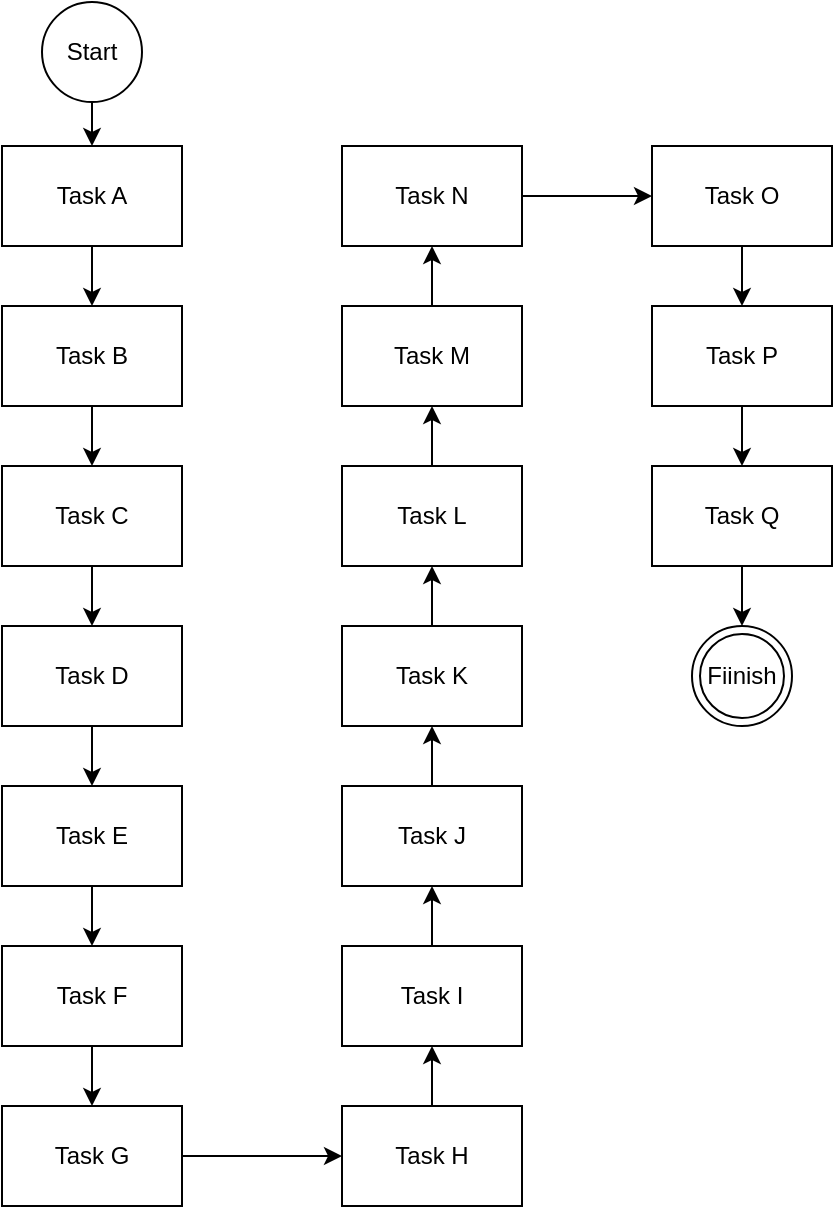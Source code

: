 <mxfile version="13.0.5" type="device"><diagram id="zlS7NOdt1sjXxvwPhinV" name="Page-1"><mxGraphModel dx="269" dy="488" grid="1" gridSize="10" guides="1" tooltips="1" connect="1" arrows="1" fold="1" page="1" pageScale="1" pageWidth="850" pageHeight="1100" math="0" shadow="0"><root><mxCell id="0"/><mxCell id="1" parent="0"/><mxCell id="WW00bZ9P2tXVoj9JNcnK-42" style="edgeStyle=orthogonalEdgeStyle;rounded=0;orthogonalLoop=1;jettySize=auto;html=1;entryX=0.5;entryY=0;entryDx=0;entryDy=0;" edge="1" parent="1" source="WW00bZ9P2tXVoj9JNcnK-1" target="WW00bZ9P2tXVoj9JNcnK-4"><mxGeometry relative="1" as="geometry"/></mxCell><mxCell id="WW00bZ9P2tXVoj9JNcnK-1" value="Start" style="ellipse;whiteSpace=wrap;html=1;aspect=fixed;" vertex="1" parent="1"><mxGeometry x="170" y="28" width="50" height="50" as="geometry"/></mxCell><mxCell id="WW00bZ9P2tXVoj9JNcnK-3" value="Fiinish" style="ellipse;shape=doubleEllipse;whiteSpace=wrap;html=1;aspect=fixed;" vertex="1" parent="1"><mxGeometry x="495" y="340" width="50" height="50" as="geometry"/></mxCell><mxCell id="WW00bZ9P2tXVoj9JNcnK-6" value="" style="edgeStyle=orthogonalEdgeStyle;rounded=0;orthogonalLoop=1;jettySize=auto;html=1;" edge="1" parent="1" source="WW00bZ9P2tXVoj9JNcnK-4" target="WW00bZ9P2tXVoj9JNcnK-5"><mxGeometry relative="1" as="geometry"/></mxCell><mxCell id="WW00bZ9P2tXVoj9JNcnK-4" value="Task A" style="rounded=0;whiteSpace=wrap;html=1;" vertex="1" parent="1"><mxGeometry x="150" y="100" width="90" height="50" as="geometry"/></mxCell><mxCell id="WW00bZ9P2tXVoj9JNcnK-12" style="edgeStyle=orthogonalEdgeStyle;rounded=0;orthogonalLoop=1;jettySize=auto;html=1;entryX=0.5;entryY=0;entryDx=0;entryDy=0;" edge="1" parent="1" source="WW00bZ9P2tXVoj9JNcnK-5" target="WW00bZ9P2tXVoj9JNcnK-8"><mxGeometry relative="1" as="geometry"/></mxCell><mxCell id="WW00bZ9P2tXVoj9JNcnK-5" value="Task B" style="rounded=0;whiteSpace=wrap;html=1;" vertex="1" parent="1"><mxGeometry x="150" y="180" width="90" height="50" as="geometry"/></mxCell><mxCell id="WW00bZ9P2tXVoj9JNcnK-19" style="edgeStyle=orthogonalEdgeStyle;rounded=0;orthogonalLoop=1;jettySize=auto;html=1;entryX=0.5;entryY=0;entryDx=0;entryDy=0;" edge="1" parent="1" source="WW00bZ9P2tXVoj9JNcnK-8" target="WW00bZ9P2tXVoj9JNcnK-13"><mxGeometry relative="1" as="geometry"/></mxCell><mxCell id="WW00bZ9P2tXVoj9JNcnK-8" value="Task C" style="rounded=0;whiteSpace=wrap;html=1;" vertex="1" parent="1"><mxGeometry x="150" y="260" width="90" height="50" as="geometry"/></mxCell><mxCell id="WW00bZ9P2tXVoj9JNcnK-20" style="edgeStyle=orthogonalEdgeStyle;rounded=0;orthogonalLoop=1;jettySize=auto;html=1;entryX=0.5;entryY=0;entryDx=0;entryDy=0;" edge="1" parent="1" source="WW00bZ9P2tXVoj9JNcnK-13" target="WW00bZ9P2tXVoj9JNcnK-15"><mxGeometry relative="1" as="geometry"/></mxCell><mxCell id="WW00bZ9P2tXVoj9JNcnK-13" value="Task D" style="rounded=0;whiteSpace=wrap;html=1;" vertex="1" parent="1"><mxGeometry x="150" y="340" width="90" height="50" as="geometry"/></mxCell><mxCell id="WW00bZ9P2tXVoj9JNcnK-29" style="edgeStyle=orthogonalEdgeStyle;rounded=0;orthogonalLoop=1;jettySize=auto;html=1;entryX=0.5;entryY=1;entryDx=0;entryDy=0;" edge="1" parent="1" source="WW00bZ9P2tXVoj9JNcnK-14" target="WW00bZ9P2tXVoj9JNcnK-17"><mxGeometry relative="1" as="geometry"/></mxCell><mxCell id="WW00bZ9P2tXVoj9JNcnK-14" value="Task H" style="rounded=0;whiteSpace=wrap;html=1;" vertex="1" parent="1"><mxGeometry x="320" y="580" width="90" height="50" as="geometry"/></mxCell><mxCell id="WW00bZ9P2tXVoj9JNcnK-21" style="edgeStyle=orthogonalEdgeStyle;rounded=0;orthogonalLoop=1;jettySize=auto;html=1;entryX=0.5;entryY=0;entryDx=0;entryDy=0;" edge="1" parent="1" source="WW00bZ9P2tXVoj9JNcnK-15" target="WW00bZ9P2tXVoj9JNcnK-16"><mxGeometry relative="1" as="geometry"/></mxCell><mxCell id="WW00bZ9P2tXVoj9JNcnK-15" value="Task E" style="rounded=0;whiteSpace=wrap;html=1;" vertex="1" parent="1"><mxGeometry x="150" y="420" width="90" height="50" as="geometry"/></mxCell><mxCell id="WW00bZ9P2tXVoj9JNcnK-22" style="edgeStyle=orthogonalEdgeStyle;rounded=0;orthogonalLoop=1;jettySize=auto;html=1;entryX=0.5;entryY=0;entryDx=0;entryDy=0;" edge="1" parent="1" source="WW00bZ9P2tXVoj9JNcnK-16" target="WW00bZ9P2tXVoj9JNcnK-18"><mxGeometry relative="1" as="geometry"/></mxCell><mxCell id="WW00bZ9P2tXVoj9JNcnK-16" value="Task F" style="rounded=0;whiteSpace=wrap;html=1;" vertex="1" parent="1"><mxGeometry x="150" y="500" width="90" height="50" as="geometry"/></mxCell><mxCell id="WW00bZ9P2tXVoj9JNcnK-30" style="edgeStyle=orthogonalEdgeStyle;rounded=0;orthogonalLoop=1;jettySize=auto;html=1;entryX=0.5;entryY=1;entryDx=0;entryDy=0;" edge="1" parent="1" source="WW00bZ9P2tXVoj9JNcnK-17" target="WW00bZ9P2tXVoj9JNcnK-23"><mxGeometry relative="1" as="geometry"/></mxCell><mxCell id="WW00bZ9P2tXVoj9JNcnK-28" style="edgeStyle=orthogonalEdgeStyle;rounded=0;orthogonalLoop=1;jettySize=auto;html=1;entryX=0;entryY=0.5;entryDx=0;entryDy=0;" edge="1" parent="1" source="WW00bZ9P2tXVoj9JNcnK-18" target="WW00bZ9P2tXVoj9JNcnK-14"><mxGeometry relative="1" as="geometry"/></mxCell><mxCell id="WW00bZ9P2tXVoj9JNcnK-18" value="Task G" style="rounded=0;whiteSpace=wrap;html=1;" vertex="1" parent="1"><mxGeometry x="150" y="580" width="90" height="50" as="geometry"/></mxCell><mxCell id="WW00bZ9P2tXVoj9JNcnK-31" style="edgeStyle=orthogonalEdgeStyle;rounded=0;orthogonalLoop=1;jettySize=auto;html=1;entryX=0.5;entryY=1;entryDx=0;entryDy=0;" edge="1" parent="1" source="WW00bZ9P2tXVoj9JNcnK-23" target="WW00bZ9P2tXVoj9JNcnK-24"><mxGeometry relative="1" as="geometry"/></mxCell><mxCell id="WW00bZ9P2tXVoj9JNcnK-23" value="Task J" style="rounded=0;whiteSpace=wrap;html=1;" vertex="1" parent="1"><mxGeometry x="320" y="420" width="90" height="50" as="geometry"/></mxCell><mxCell id="WW00bZ9P2tXVoj9JNcnK-32" style="edgeStyle=orthogonalEdgeStyle;rounded=0;orthogonalLoop=1;jettySize=auto;html=1;entryX=0.5;entryY=1;entryDx=0;entryDy=0;" edge="1" parent="1" source="WW00bZ9P2tXVoj9JNcnK-24" target="WW00bZ9P2tXVoj9JNcnK-25"><mxGeometry relative="1" as="geometry"/></mxCell><mxCell id="WW00bZ9P2tXVoj9JNcnK-24" value="Task K" style="rounded=0;whiteSpace=wrap;html=1;" vertex="1" parent="1"><mxGeometry x="320" y="340" width="90" height="50" as="geometry"/></mxCell><mxCell id="WW00bZ9P2tXVoj9JNcnK-33" style="edgeStyle=orthogonalEdgeStyle;rounded=0;orthogonalLoop=1;jettySize=auto;html=1;entryX=0.5;entryY=1;entryDx=0;entryDy=0;" edge="1" parent="1" source="WW00bZ9P2tXVoj9JNcnK-25" target="WW00bZ9P2tXVoj9JNcnK-26"><mxGeometry relative="1" as="geometry"/></mxCell><mxCell id="WW00bZ9P2tXVoj9JNcnK-25" value="Task L" style="rounded=0;whiteSpace=wrap;html=1;" vertex="1" parent="1"><mxGeometry x="320" y="260" width="90" height="50" as="geometry"/></mxCell><mxCell id="WW00bZ9P2tXVoj9JNcnK-34" style="edgeStyle=orthogonalEdgeStyle;rounded=0;orthogonalLoop=1;jettySize=auto;html=1;entryX=0.5;entryY=1;entryDx=0;entryDy=0;" edge="1" parent="1" source="WW00bZ9P2tXVoj9JNcnK-26" target="WW00bZ9P2tXVoj9JNcnK-27"><mxGeometry relative="1" as="geometry"/></mxCell><mxCell id="WW00bZ9P2tXVoj9JNcnK-26" value="Task M" style="rounded=0;whiteSpace=wrap;html=1;" vertex="1" parent="1"><mxGeometry x="320" y="180" width="90" height="50" as="geometry"/></mxCell><mxCell id="WW00bZ9P2tXVoj9JNcnK-40" style="edgeStyle=orthogonalEdgeStyle;rounded=0;orthogonalLoop=1;jettySize=auto;html=1;entryX=0;entryY=0.5;entryDx=0;entryDy=0;" edge="1" parent="1" source="WW00bZ9P2tXVoj9JNcnK-27" target="WW00bZ9P2tXVoj9JNcnK-37"><mxGeometry relative="1" as="geometry"/></mxCell><mxCell id="WW00bZ9P2tXVoj9JNcnK-27" value="Task N" style="rounded=0;whiteSpace=wrap;html=1;" vertex="1" parent="1"><mxGeometry x="320" y="100" width="90" height="50" as="geometry"/></mxCell><mxCell id="WW00bZ9P2tXVoj9JNcnK-17" value="Task I" style="rounded=0;whiteSpace=wrap;html=1;" vertex="1" parent="1"><mxGeometry x="320" y="500" width="90" height="50" as="geometry"/></mxCell><mxCell id="WW00bZ9P2tXVoj9JNcnK-44" style="edgeStyle=orthogonalEdgeStyle;rounded=0;orthogonalLoop=1;jettySize=auto;html=1;entryX=0.5;entryY=0;entryDx=0;entryDy=0;" edge="1" parent="1" source="WW00bZ9P2tXVoj9JNcnK-36" target="WW00bZ9P2tXVoj9JNcnK-43"><mxGeometry relative="1" as="geometry"/></mxCell><mxCell id="WW00bZ9P2tXVoj9JNcnK-36" value="Task P" style="rounded=0;whiteSpace=wrap;html=1;" vertex="1" parent="1"><mxGeometry x="475" y="180" width="90" height="50" as="geometry"/></mxCell><mxCell id="WW00bZ9P2tXVoj9JNcnK-39" style="edgeStyle=orthogonalEdgeStyle;rounded=0;orthogonalLoop=1;jettySize=auto;html=1;entryX=0.5;entryY=0;entryDx=0;entryDy=0;" edge="1" parent="1" source="WW00bZ9P2tXVoj9JNcnK-37" target="WW00bZ9P2tXVoj9JNcnK-36"><mxGeometry relative="1" as="geometry"/></mxCell><mxCell id="WW00bZ9P2tXVoj9JNcnK-37" value="Task O" style="rounded=0;whiteSpace=wrap;html=1;" vertex="1" parent="1"><mxGeometry x="475" y="100" width="90" height="50" as="geometry"/></mxCell><mxCell id="WW00bZ9P2tXVoj9JNcnK-45" style="edgeStyle=orthogonalEdgeStyle;rounded=0;orthogonalLoop=1;jettySize=auto;html=1;entryX=0.5;entryY=0;entryDx=0;entryDy=0;" edge="1" parent="1" source="WW00bZ9P2tXVoj9JNcnK-43" target="WW00bZ9P2tXVoj9JNcnK-3"><mxGeometry relative="1" as="geometry"/></mxCell><mxCell id="WW00bZ9P2tXVoj9JNcnK-43" value="Task Q" style="rounded=0;whiteSpace=wrap;html=1;" vertex="1" parent="1"><mxGeometry x="475" y="260" width="90" height="50" as="geometry"/></mxCell></root></mxGraphModel></diagram></mxfile>